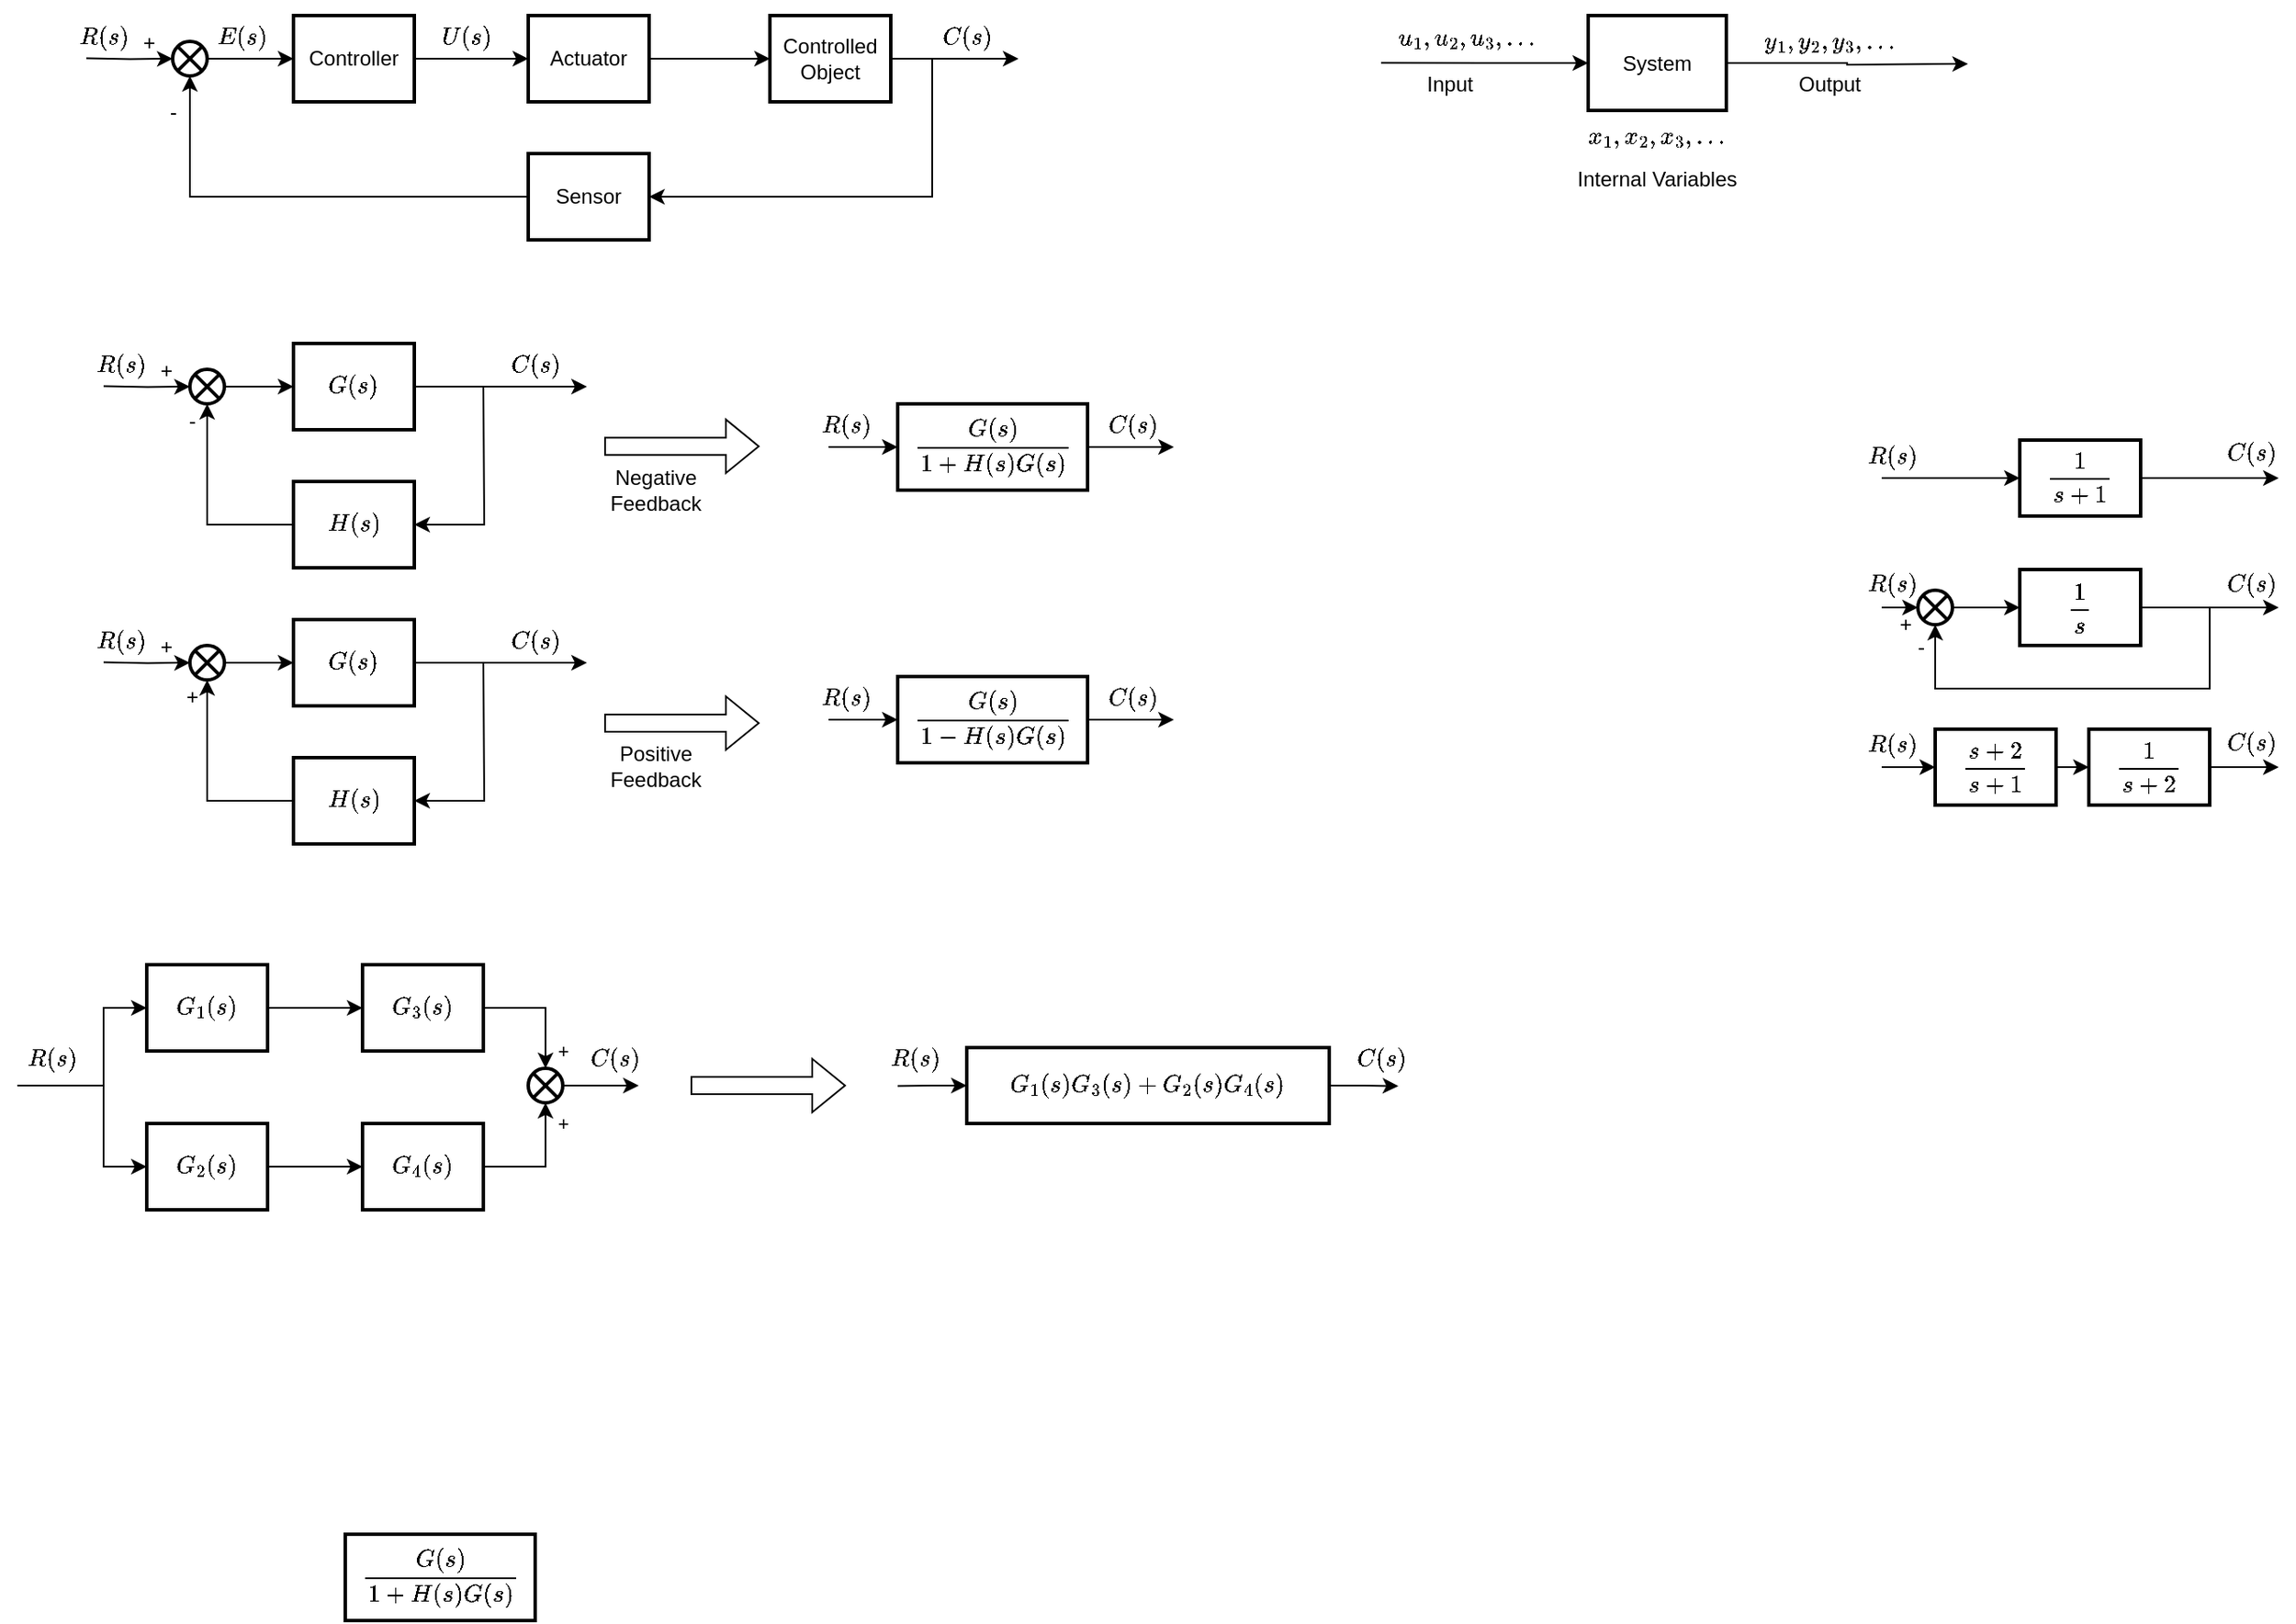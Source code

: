 <mxfile version="24.7.17">
  <diagram name="Page-1" id="eZozSH1ab-4q8oG6CQ6X">
    <mxGraphModel dx="724" dy="434" grid="1" gridSize="10" guides="1" tooltips="1" connect="1" arrows="1" fold="1" page="1" pageScale="1" pageWidth="827" pageHeight="1169" math="1" shadow="0">
      <root>
        <mxCell id="0" />
        <mxCell id="1" parent="0" />
        <mxCell id="UkQXaxkB9uA2EVgWh16H-10" style="edgeStyle=orthogonalEdgeStyle;rounded=0;orthogonalLoop=1;jettySize=auto;html=1;exitX=1;exitY=0.5;exitDx=0;exitDy=0;" parent="1" source="UkQXaxkB9uA2EVgWh16H-1" edge="1">
          <mxGeometry relative="1" as="geometry">
            <mxPoint x="460" y="305" as="targetPoint" />
          </mxGeometry>
        </mxCell>
        <mxCell id="UkQXaxkB9uA2EVgWh16H-1" value="$$G(s)$$" style="rounded=0;whiteSpace=wrap;html=1;strokeWidth=2;" parent="1" vertex="1">
          <mxGeometry x="290" y="280" width="70" height="50" as="geometry" />
        </mxCell>
        <mxCell id="UkQXaxkB9uA2EVgWh16H-7" style="edgeStyle=orthogonalEdgeStyle;rounded=0;orthogonalLoop=1;jettySize=auto;html=1;exitX=0;exitY=0.5;exitDx=0;exitDy=0;entryX=0.5;entryY=1;entryDx=0;entryDy=0;" parent="1" source="UkQXaxkB9uA2EVgWh16H-3" target="UkQXaxkB9uA2EVgWh16H-5" edge="1">
          <mxGeometry relative="1" as="geometry" />
        </mxCell>
        <mxCell id="UkQXaxkB9uA2EVgWh16H-8" value="-" style="edgeLabel;html=1;align=center;verticalAlign=middle;resizable=0;points=[];fontSize=12;" parent="UkQXaxkB9uA2EVgWh16H-7" vertex="1" connectable="0">
          <mxGeometry x="0.565" y="3" relative="1" as="geometry">
            <mxPoint x="-6" y="-16" as="offset" />
          </mxGeometry>
        </mxCell>
        <mxCell id="UkQXaxkB9uA2EVgWh16H-11" style="edgeStyle=orthogonalEdgeStyle;rounded=0;orthogonalLoop=1;jettySize=auto;html=1;exitX=1;exitY=0.5;exitDx=0;exitDy=0;endArrow=none;endFill=0;startArrow=classic;startFill=1;" parent="1" source="UkQXaxkB9uA2EVgWh16H-3" edge="1">
          <mxGeometry relative="1" as="geometry">
            <mxPoint x="400" y="305" as="targetPoint" />
          </mxGeometry>
        </mxCell>
        <mxCell id="UkQXaxkB9uA2EVgWh16H-3" value="$$H(s)$$" style="rounded=0;whiteSpace=wrap;html=1;strokeWidth=2;" parent="1" vertex="1">
          <mxGeometry x="290" y="360" width="70" height="50" as="geometry" />
        </mxCell>
        <mxCell id="UkQXaxkB9uA2EVgWh16H-6" style="edgeStyle=orthogonalEdgeStyle;rounded=0;orthogonalLoop=1;jettySize=auto;html=1;exitX=1;exitY=0.5;exitDx=0;exitDy=0;" parent="1" source="UkQXaxkB9uA2EVgWh16H-5" target="UkQXaxkB9uA2EVgWh16H-1" edge="1">
          <mxGeometry relative="1" as="geometry" />
        </mxCell>
        <mxCell id="UkQXaxkB9uA2EVgWh16H-5" value="" style="shape=sumEllipse;perimeter=ellipsePerimeter;whiteSpace=wrap;html=1;backgroundOutline=1;strokeWidth=2;" parent="1" vertex="1">
          <mxGeometry x="230" y="295" width="20" height="20" as="geometry" />
        </mxCell>
        <mxCell id="UkQXaxkB9uA2EVgWh16H-9" style="edgeStyle=orthogonalEdgeStyle;rounded=0;orthogonalLoop=1;jettySize=auto;html=1;exitX=1;exitY=0.5;exitDx=0;exitDy=0;entryX=0;entryY=0.5;entryDx=0;entryDy=0;" parent="1" target="UkQXaxkB9uA2EVgWh16H-5" edge="1">
          <mxGeometry relative="1" as="geometry">
            <mxPoint x="180" y="304.71" as="sourcePoint" />
            <mxPoint x="220" y="304.71" as="targetPoint" />
          </mxGeometry>
        </mxCell>
        <mxCell id="UkQXaxkB9uA2EVgWh16H-16" value="&lt;font style=&quot;font-size: 12px;&quot;&gt;+&lt;/font&gt;" style="edgeLabel;html=1;align=center;verticalAlign=middle;resizable=0;points=[];" parent="UkQXaxkB9uA2EVgWh16H-9" vertex="1" connectable="0">
          <mxGeometry x="-0.041" y="1" relative="1" as="geometry">
            <mxPoint x="12" y="-8" as="offset" />
          </mxGeometry>
        </mxCell>
        <mxCell id="UkQXaxkB9uA2EVgWh16H-17" style="edgeStyle=orthogonalEdgeStyle;rounded=0;orthogonalLoop=1;jettySize=auto;html=1;exitX=1;exitY=0.5;exitDx=0;exitDy=0;" parent="1" source="UkQXaxkB9uA2EVgWh16H-18" edge="1">
          <mxGeometry relative="1" as="geometry">
            <mxPoint x="460" y="465" as="targetPoint" />
          </mxGeometry>
        </mxCell>
        <mxCell id="UkQXaxkB9uA2EVgWh16H-18" value="$$G(s)$$" style="rounded=0;whiteSpace=wrap;html=1;strokeWidth=2;" parent="1" vertex="1">
          <mxGeometry x="290" y="440" width="70" height="50" as="geometry" />
        </mxCell>
        <mxCell id="UkQXaxkB9uA2EVgWh16H-19" style="edgeStyle=orthogonalEdgeStyle;rounded=0;orthogonalLoop=1;jettySize=auto;html=1;exitX=0;exitY=0.5;exitDx=0;exitDy=0;entryX=0.5;entryY=1;entryDx=0;entryDy=0;" parent="1" source="UkQXaxkB9uA2EVgWh16H-22" target="UkQXaxkB9uA2EVgWh16H-24" edge="1">
          <mxGeometry relative="1" as="geometry" />
        </mxCell>
        <mxCell id="UkQXaxkB9uA2EVgWh16H-20" value="+" style="edgeLabel;html=1;align=center;verticalAlign=middle;resizable=0;points=[];fontSize=12;" parent="UkQXaxkB9uA2EVgWh16H-19" vertex="1" connectable="0">
          <mxGeometry x="0.565" y="3" relative="1" as="geometry">
            <mxPoint x="-6" y="-16" as="offset" />
          </mxGeometry>
        </mxCell>
        <mxCell id="UkQXaxkB9uA2EVgWh16H-21" style="edgeStyle=orthogonalEdgeStyle;rounded=0;orthogonalLoop=1;jettySize=auto;html=1;exitX=1;exitY=0.5;exitDx=0;exitDy=0;endArrow=none;endFill=0;startArrow=classic;startFill=1;" parent="1" source="UkQXaxkB9uA2EVgWh16H-22" edge="1">
          <mxGeometry relative="1" as="geometry">
            <mxPoint x="400" y="465" as="targetPoint" />
          </mxGeometry>
        </mxCell>
        <mxCell id="UkQXaxkB9uA2EVgWh16H-22" value="$$H(s)$$" style="rounded=0;whiteSpace=wrap;html=1;strokeWidth=2;" parent="1" vertex="1">
          <mxGeometry x="290" y="520" width="70" height="50" as="geometry" />
        </mxCell>
        <mxCell id="UkQXaxkB9uA2EVgWh16H-23" style="edgeStyle=orthogonalEdgeStyle;rounded=0;orthogonalLoop=1;jettySize=auto;html=1;exitX=1;exitY=0.5;exitDx=0;exitDy=0;" parent="1" source="UkQXaxkB9uA2EVgWh16H-24" target="UkQXaxkB9uA2EVgWh16H-18" edge="1">
          <mxGeometry relative="1" as="geometry" />
        </mxCell>
        <mxCell id="UkQXaxkB9uA2EVgWh16H-24" value="" style="shape=sumEllipse;perimeter=ellipsePerimeter;whiteSpace=wrap;html=1;backgroundOutline=1;strokeWidth=2;" parent="1" vertex="1">
          <mxGeometry x="230" y="455" width="20" height="20" as="geometry" />
        </mxCell>
        <mxCell id="UkQXaxkB9uA2EVgWh16H-25" style="edgeStyle=orthogonalEdgeStyle;rounded=0;orthogonalLoop=1;jettySize=auto;html=1;exitX=1;exitY=0.5;exitDx=0;exitDy=0;entryX=0;entryY=0.5;entryDx=0;entryDy=0;" parent="1" target="UkQXaxkB9uA2EVgWh16H-24" edge="1">
          <mxGeometry relative="1" as="geometry">
            <mxPoint x="180" y="464.71" as="sourcePoint" />
            <mxPoint x="220" y="464.71" as="targetPoint" />
          </mxGeometry>
        </mxCell>
        <mxCell id="UkQXaxkB9uA2EVgWh16H-26" value="&lt;font style=&quot;font-size: 12px;&quot;&gt;+&lt;/font&gt;" style="edgeLabel;html=1;align=center;verticalAlign=middle;resizable=0;points=[];" parent="UkQXaxkB9uA2EVgWh16H-25" vertex="1" connectable="0">
          <mxGeometry x="-0.041" y="1" relative="1" as="geometry">
            <mxPoint x="12" y="-8" as="offset" />
          </mxGeometry>
        </mxCell>
        <mxCell id="UkQXaxkB9uA2EVgWh16H-27" value="" style="shape=flexArrow;endArrow=classic;html=1;rounded=0;" parent="1" edge="1">
          <mxGeometry width="50" height="50" relative="1" as="geometry">
            <mxPoint x="470" y="339.58" as="sourcePoint" />
            <mxPoint x="560" y="339.58" as="targetPoint" />
          </mxGeometry>
        </mxCell>
        <mxCell id="UkQXaxkB9uA2EVgWh16H-28" style="edgeStyle=orthogonalEdgeStyle;rounded=0;orthogonalLoop=1;jettySize=auto;html=1;exitX=1;exitY=0.5;exitDx=0;exitDy=0;" parent="1" edge="1">
          <mxGeometry relative="1" as="geometry">
            <mxPoint x="800" y="340" as="targetPoint" />
            <mxPoint x="750" y="340" as="sourcePoint" />
          </mxGeometry>
        </mxCell>
        <mxCell id="UkQXaxkB9uA2EVgWh16H-48" value="" style="shape=flexArrow;endArrow=classic;html=1;rounded=0;" parent="1" edge="1">
          <mxGeometry width="50" height="50" relative="1" as="geometry">
            <mxPoint x="470" y="500" as="sourcePoint" />
            <mxPoint x="560" y="500" as="targetPoint" />
          </mxGeometry>
        </mxCell>
        <mxCell id="UkQXaxkB9uA2EVgWh16H-62" style="edgeStyle=orthogonalEdgeStyle;rounded=0;orthogonalLoop=1;jettySize=auto;html=1;exitX=1;exitY=0.5;exitDx=0;exitDy=0;entryX=0;entryY=0.5;entryDx=0;entryDy=0;" parent="1" source="UkQXaxkB9uA2EVgWh16H-50" target="UkQXaxkB9uA2EVgWh16H-59" edge="1">
          <mxGeometry relative="1" as="geometry">
            <mxPoint x="376" y="115" as="sourcePoint" />
          </mxGeometry>
        </mxCell>
        <mxCell id="UkQXaxkB9uA2EVgWh16H-50" value="Controller" style="rounded=0;whiteSpace=wrap;html=1;strokeWidth=2;" parent="1" vertex="1">
          <mxGeometry x="290" y="90" width="70" height="50" as="geometry" />
        </mxCell>
        <mxCell id="UkQXaxkB9uA2EVgWh16H-51" style="edgeStyle=orthogonalEdgeStyle;rounded=0;orthogonalLoop=1;jettySize=auto;html=1;exitX=0;exitY=0.5;exitDx=0;exitDy=0;entryX=0.5;entryY=1;entryDx=0;entryDy=0;" parent="1" source="UkQXaxkB9uA2EVgWh16H-54" target="UkQXaxkB9uA2EVgWh16H-56" edge="1">
          <mxGeometry relative="1" as="geometry" />
        </mxCell>
        <mxCell id="UkQXaxkB9uA2EVgWh16H-52" value="-" style="edgeLabel;html=1;align=center;verticalAlign=middle;resizable=0;points=[];fontSize=12;" parent="UkQXaxkB9uA2EVgWh16H-51" vertex="1" connectable="0">
          <mxGeometry x="0.565" y="3" relative="1" as="geometry">
            <mxPoint x="-7" y="-37" as="offset" />
          </mxGeometry>
        </mxCell>
        <mxCell id="UkQXaxkB9uA2EVgWh16H-66" style="edgeStyle=orthogonalEdgeStyle;rounded=0;orthogonalLoop=1;jettySize=auto;html=1;exitX=1;exitY=0.5;exitDx=0;exitDy=0;entryX=1;entryY=0.5;entryDx=0;entryDy=0;endArrow=none;endFill=0;startArrow=classic;startFill=1;" parent="1" source="UkQXaxkB9uA2EVgWh16H-54" target="UkQXaxkB9uA2EVgWh16H-60" edge="1">
          <mxGeometry relative="1" as="geometry">
            <Array as="points">
              <mxPoint x="660" y="195" />
              <mxPoint x="660" y="115" />
            </Array>
          </mxGeometry>
        </mxCell>
        <mxCell id="UkQXaxkB9uA2EVgWh16H-54" value="Sensor" style="rounded=0;whiteSpace=wrap;html=1;strokeWidth=2;" parent="1" vertex="1">
          <mxGeometry x="426" y="170" width="70" height="50" as="geometry" />
        </mxCell>
        <mxCell id="UkQXaxkB9uA2EVgWh16H-55" style="edgeStyle=orthogonalEdgeStyle;rounded=0;orthogonalLoop=1;jettySize=auto;html=1;exitX=1;exitY=0.5;exitDx=0;exitDy=0;" parent="1" source="UkQXaxkB9uA2EVgWh16H-56" target="UkQXaxkB9uA2EVgWh16H-50" edge="1">
          <mxGeometry relative="1" as="geometry" />
        </mxCell>
        <mxCell id="UkQXaxkB9uA2EVgWh16H-56" value="" style="shape=sumEllipse;perimeter=ellipsePerimeter;whiteSpace=wrap;html=1;backgroundOutline=1;strokeWidth=2;" parent="1" vertex="1">
          <mxGeometry x="220" y="105" width="20" height="20" as="geometry" />
        </mxCell>
        <mxCell id="UkQXaxkB9uA2EVgWh16H-57" style="edgeStyle=orthogonalEdgeStyle;rounded=0;orthogonalLoop=1;jettySize=auto;html=1;exitX=1;exitY=0.5;exitDx=0;exitDy=0;entryX=0;entryY=0.5;entryDx=0;entryDy=0;" parent="1" target="UkQXaxkB9uA2EVgWh16H-56" edge="1">
          <mxGeometry relative="1" as="geometry">
            <mxPoint x="170" y="114.71" as="sourcePoint" />
            <mxPoint x="210" y="114.71" as="targetPoint" />
          </mxGeometry>
        </mxCell>
        <mxCell id="UkQXaxkB9uA2EVgWh16H-58" value="&lt;font style=&quot;font-size: 12px;&quot;&gt;+&lt;/font&gt;" style="edgeLabel;html=1;align=center;verticalAlign=middle;resizable=0;points=[];" parent="UkQXaxkB9uA2EVgWh16H-57" vertex="1" connectable="0">
          <mxGeometry x="-0.041" y="1" relative="1" as="geometry">
            <mxPoint x="12" y="-8" as="offset" />
          </mxGeometry>
        </mxCell>
        <mxCell id="UkQXaxkB9uA2EVgWh16H-63" style="edgeStyle=orthogonalEdgeStyle;rounded=0;orthogonalLoop=1;jettySize=auto;html=1;exitX=1;exitY=0.5;exitDx=0;exitDy=0;entryX=0;entryY=0.5;entryDx=0;entryDy=0;" parent="1" source="UkQXaxkB9uA2EVgWh16H-59" target="UkQXaxkB9uA2EVgWh16H-60" edge="1">
          <mxGeometry relative="1" as="geometry" />
        </mxCell>
        <mxCell id="UkQXaxkB9uA2EVgWh16H-59" value="Actuator" style="rounded=0;whiteSpace=wrap;html=1;strokeWidth=2;" parent="1" vertex="1">
          <mxGeometry x="426" y="90" width="70" height="50" as="geometry" />
        </mxCell>
        <mxCell id="UkQXaxkB9uA2EVgWh16H-67" style="edgeStyle=orthogonalEdgeStyle;rounded=0;orthogonalLoop=1;jettySize=auto;html=1;exitX=1;exitY=0.5;exitDx=0;exitDy=0;" parent="1" source="UkQXaxkB9uA2EVgWh16H-60" edge="1">
          <mxGeometry relative="1" as="geometry">
            <mxPoint x="710" y="115" as="targetPoint" />
          </mxGeometry>
        </mxCell>
        <mxCell id="UkQXaxkB9uA2EVgWh16H-60" value="Controlled Object" style="rounded=0;whiteSpace=wrap;html=1;strokeWidth=2;" parent="1" vertex="1">
          <mxGeometry x="566" y="90" width="70" height="50" as="geometry" />
        </mxCell>
        <mxCell id="UkQXaxkB9uA2EVgWh16H-68" value="$$R(s)$$" style="text;html=1;align=center;verticalAlign=middle;whiteSpace=wrap;rounded=0;" parent="1" vertex="1">
          <mxGeometry x="150" y="88" width="60" height="30" as="geometry" />
        </mxCell>
        <mxCell id="UkQXaxkB9uA2EVgWh16H-69" value="$$C(s)$$" style="text;html=1;align=center;verticalAlign=middle;whiteSpace=wrap;rounded=0;" parent="1" vertex="1">
          <mxGeometry x="650" y="88" width="60" height="30" as="geometry" />
        </mxCell>
        <mxCell id="UkQXaxkB9uA2EVgWh16H-70" value="$$U(s)$$" style="text;html=1;align=center;verticalAlign=middle;whiteSpace=wrap;rounded=0;" parent="1" vertex="1">
          <mxGeometry x="360" y="88" width="60" height="30" as="geometry" />
        </mxCell>
        <mxCell id="UkQXaxkB9uA2EVgWh16H-71" value="$$E(s)$$" style="text;html=1;align=center;verticalAlign=middle;whiteSpace=wrap;rounded=0;" parent="1" vertex="1">
          <mxGeometry x="230" y="88" width="60" height="30" as="geometry" />
        </mxCell>
        <mxCell id="UkQXaxkB9uA2EVgWh16H-73" style="edgeStyle=orthogonalEdgeStyle;rounded=0;orthogonalLoop=1;jettySize=auto;html=1;exitX=0;exitY=0.5;exitDx=0;exitDy=0;strokeWidth=1;endArrow=none;endFill=0;startArrow=classic;startFill=1;" parent="1" source="UkQXaxkB9uA2EVgWh16H-72" edge="1">
          <mxGeometry relative="1" as="geometry">
            <mxPoint x="600" y="340" as="targetPoint" />
          </mxGeometry>
        </mxCell>
        <mxCell id="UkQXaxkB9uA2EVgWh16H-72" value="$$\frac{G(s)}{1+H(s)G(s)}$$" style="rounded=0;whiteSpace=wrap;html=1;strokeWidth=2;" parent="1" vertex="1">
          <mxGeometry x="640" y="315" width="110" height="50" as="geometry" />
        </mxCell>
        <mxCell id="UkQXaxkB9uA2EVgWh16H-74" value="$$R(s)$$" style="text;html=1;align=center;verticalAlign=middle;whiteSpace=wrap;rounded=0;" parent="1" vertex="1">
          <mxGeometry x="160" y="278" width="60" height="30" as="geometry" />
        </mxCell>
        <mxCell id="UkQXaxkB9uA2EVgWh16H-75" value="$$R(s)$$" style="text;html=1;align=center;verticalAlign=middle;whiteSpace=wrap;rounded=0;" parent="1" vertex="1">
          <mxGeometry x="160" y="438" width="60" height="30" as="geometry" />
        </mxCell>
        <mxCell id="UkQXaxkB9uA2EVgWh16H-76" value="$$C(s)$$" style="text;html=1;align=center;verticalAlign=middle;whiteSpace=wrap;rounded=0;" parent="1" vertex="1">
          <mxGeometry x="400" y="278" width="60" height="30" as="geometry" />
        </mxCell>
        <mxCell id="UkQXaxkB9uA2EVgWh16H-77" value="$$C(s)$$" style="text;html=1;align=center;verticalAlign=middle;whiteSpace=wrap;rounded=0;" parent="1" vertex="1">
          <mxGeometry x="400" y="438" width="60" height="30" as="geometry" />
        </mxCell>
        <mxCell id="UkQXaxkB9uA2EVgWh16H-78" value="$$R(s)$$" style="text;html=1;align=center;verticalAlign=middle;whiteSpace=wrap;rounded=0;" parent="1" vertex="1">
          <mxGeometry x="580" y="313" width="60" height="30" as="geometry" />
        </mxCell>
        <mxCell id="UkQXaxkB9uA2EVgWh16H-79" value="$$C(s)$$" style="text;html=1;align=center;verticalAlign=middle;whiteSpace=wrap;rounded=0;" parent="1" vertex="1">
          <mxGeometry x="746" y="313" width="60" height="30" as="geometry" />
        </mxCell>
        <mxCell id="UkQXaxkB9uA2EVgWh16H-80" style="edgeStyle=orthogonalEdgeStyle;rounded=0;orthogonalLoop=1;jettySize=auto;html=1;exitX=1;exitY=0.5;exitDx=0;exitDy=0;" parent="1" edge="1">
          <mxGeometry relative="1" as="geometry">
            <mxPoint x="800" y="498" as="targetPoint" />
            <mxPoint x="750" y="498" as="sourcePoint" />
          </mxGeometry>
        </mxCell>
        <mxCell id="UkQXaxkB9uA2EVgWh16H-81" style="edgeStyle=orthogonalEdgeStyle;rounded=0;orthogonalLoop=1;jettySize=auto;html=1;exitX=0;exitY=0.5;exitDx=0;exitDy=0;strokeWidth=1;endArrow=none;endFill=0;startArrow=classic;startFill=1;" parent="1" source="UkQXaxkB9uA2EVgWh16H-82" edge="1">
          <mxGeometry relative="1" as="geometry">
            <mxPoint x="600" y="498" as="targetPoint" />
          </mxGeometry>
        </mxCell>
        <mxCell id="UkQXaxkB9uA2EVgWh16H-82" value="$$\frac{G(s)}{1-H(s)G(s)}$$" style="rounded=0;whiteSpace=wrap;html=1;strokeWidth=2;" parent="1" vertex="1">
          <mxGeometry x="640" y="473" width="110" height="50" as="geometry" />
        </mxCell>
        <mxCell id="UkQXaxkB9uA2EVgWh16H-83" value="$$R(s)$$" style="text;html=1;align=center;verticalAlign=middle;whiteSpace=wrap;rounded=0;" parent="1" vertex="1">
          <mxGeometry x="580" y="471" width="60" height="30" as="geometry" />
        </mxCell>
        <mxCell id="UkQXaxkB9uA2EVgWh16H-84" value="$$C(s)$$" style="text;html=1;align=center;verticalAlign=middle;whiteSpace=wrap;rounded=0;" parent="1" vertex="1">
          <mxGeometry x="746" y="471" width="60" height="30" as="geometry" />
        </mxCell>
        <mxCell id="UkQXaxkB9uA2EVgWh16H-85" value="Negative Feedback" style="text;html=1;align=center;verticalAlign=middle;whiteSpace=wrap;rounded=0;" parent="1" vertex="1">
          <mxGeometry x="470" y="350" width="60" height="30" as="geometry" />
        </mxCell>
        <mxCell id="UkQXaxkB9uA2EVgWh16H-87" value="Positive Feedback" style="text;html=1;align=center;verticalAlign=middle;whiteSpace=wrap;rounded=0;" parent="1" vertex="1">
          <mxGeometry x="470" y="510" width="60" height="30" as="geometry" />
        </mxCell>
        <mxCell id="UkQXaxkB9uA2EVgWh16H-147" style="edgeStyle=orthogonalEdgeStyle;rounded=0;orthogonalLoop=1;jettySize=auto;html=1;exitX=1;exitY=0.5;exitDx=0;exitDy=0;entryX=0.5;entryY=1;entryDx=0;entryDy=0;" parent="1" source="UkQXaxkB9uA2EVgWh16H-128" target="UkQXaxkB9uA2EVgWh16H-144" edge="1">
          <mxGeometry relative="1" as="geometry" />
        </mxCell>
        <mxCell id="UkQXaxkB9uA2EVgWh16H-128" value="$$G_4(s)$$" style="rounded=0;whiteSpace=wrap;html=1;strokeWidth=2;" parent="1" vertex="1">
          <mxGeometry x="330" y="732" width="70" height="50" as="geometry" />
        </mxCell>
        <mxCell id="UkQXaxkB9uA2EVgWh16H-134" value="$$R(s)$$" style="text;html=1;align=center;verticalAlign=middle;whiteSpace=wrap;rounded=0;" parent="1" vertex="1">
          <mxGeometry x="120" y="680" width="60" height="30" as="geometry" />
        </mxCell>
        <mxCell id="UkQXaxkB9uA2EVgWh16H-135" value="$$C(s)$$" style="text;html=1;align=center;verticalAlign=middle;whiteSpace=wrap;rounded=0;" parent="1" vertex="1">
          <mxGeometry x="446" y="680" width="60" height="30" as="geometry" />
        </mxCell>
        <mxCell id="UkQXaxkB9uA2EVgWh16H-141" style="edgeStyle=orthogonalEdgeStyle;rounded=0;orthogonalLoop=1;jettySize=auto;html=1;exitX=0;exitY=0.5;exitDx=0;exitDy=0;entryX=0;entryY=0.5;entryDx=0;entryDy=0;startArrow=classic;startFill=1;" parent="1" source="UkQXaxkB9uA2EVgWh16H-136" target="UkQXaxkB9uA2EVgWh16H-138" edge="1">
          <mxGeometry relative="1" as="geometry">
            <Array as="points">
              <mxPoint x="180" y="665" />
              <mxPoint x="180" y="757" />
            </Array>
          </mxGeometry>
        </mxCell>
        <mxCell id="UkQXaxkB9uA2EVgWh16H-142" style="edgeStyle=orthogonalEdgeStyle;rounded=0;orthogonalLoop=1;jettySize=auto;html=1;exitX=1;exitY=0.5;exitDx=0;exitDy=0;entryX=0;entryY=0.5;entryDx=0;entryDy=0;" parent="1" source="UkQXaxkB9uA2EVgWh16H-136" target="UkQXaxkB9uA2EVgWh16H-137" edge="1">
          <mxGeometry relative="1" as="geometry" />
        </mxCell>
        <mxCell id="UkQXaxkB9uA2EVgWh16H-136" value="$$G_1(s)$$" style="rounded=0;whiteSpace=wrap;html=1;strokeWidth=2;" parent="1" vertex="1">
          <mxGeometry x="205" y="640" width="70" height="50" as="geometry" />
        </mxCell>
        <mxCell id="UkQXaxkB9uA2EVgWh16H-146" style="edgeStyle=orthogonalEdgeStyle;rounded=0;orthogonalLoop=1;jettySize=auto;html=1;exitX=1;exitY=0.5;exitDx=0;exitDy=0;entryX=0.5;entryY=0;entryDx=0;entryDy=0;" parent="1" source="UkQXaxkB9uA2EVgWh16H-137" target="UkQXaxkB9uA2EVgWh16H-144" edge="1">
          <mxGeometry relative="1" as="geometry" />
        </mxCell>
        <mxCell id="UkQXaxkB9uA2EVgWh16H-148" value="+" style="edgeLabel;html=1;align=center;verticalAlign=middle;resizable=0;points=[];" parent="UkQXaxkB9uA2EVgWh16H-146" vertex="1" connectable="0">
          <mxGeometry x="0.563" y="-1" relative="1" as="geometry">
            <mxPoint x="11" y="5" as="offset" />
          </mxGeometry>
        </mxCell>
        <mxCell id="UkQXaxkB9uA2EVgWh16H-137" value="$$G_3(s)$$" style="rounded=0;whiteSpace=wrap;html=1;strokeWidth=2;" parent="1" vertex="1">
          <mxGeometry x="330" y="640" width="70" height="50" as="geometry" />
        </mxCell>
        <mxCell id="UkQXaxkB9uA2EVgWh16H-143" style="edgeStyle=orthogonalEdgeStyle;rounded=0;orthogonalLoop=1;jettySize=auto;html=1;exitX=1;exitY=0.5;exitDx=0;exitDy=0;entryX=0;entryY=0.5;entryDx=0;entryDy=0;" parent="1" source="UkQXaxkB9uA2EVgWh16H-138" target="UkQXaxkB9uA2EVgWh16H-128" edge="1">
          <mxGeometry relative="1" as="geometry" />
        </mxCell>
        <mxCell id="UkQXaxkB9uA2EVgWh16H-138" value="$$G_2(s)$$" style="rounded=0;whiteSpace=wrap;html=1;strokeWidth=2;" parent="1" vertex="1">
          <mxGeometry x="205" y="732" width="70" height="50" as="geometry" />
        </mxCell>
        <mxCell id="UkQXaxkB9uA2EVgWh16H-140" value="" style="endArrow=none;html=1;rounded=0;endFill=0;" parent="1" edge="1">
          <mxGeometry width="50" height="50" relative="1" as="geometry">
            <mxPoint x="130" y="710" as="sourcePoint" />
            <mxPoint x="180" y="710" as="targetPoint" />
          </mxGeometry>
        </mxCell>
        <mxCell id="UkQXaxkB9uA2EVgWh16H-150" style="edgeStyle=orthogonalEdgeStyle;rounded=0;orthogonalLoop=1;jettySize=auto;html=1;exitX=1;exitY=0.5;exitDx=0;exitDy=0;" parent="1" source="UkQXaxkB9uA2EVgWh16H-144" edge="1">
          <mxGeometry relative="1" as="geometry">
            <mxPoint x="490" y="710" as="targetPoint" />
          </mxGeometry>
        </mxCell>
        <mxCell id="UkQXaxkB9uA2EVgWh16H-144" value="" style="shape=sumEllipse;perimeter=ellipsePerimeter;whiteSpace=wrap;html=1;backgroundOutline=1;strokeWidth=2;" parent="1" vertex="1">
          <mxGeometry x="426" y="700" width="20" height="20" as="geometry" />
        </mxCell>
        <mxCell id="UkQXaxkB9uA2EVgWh16H-149" value="+" style="edgeLabel;html=1;align=center;verticalAlign=middle;resizable=0;points=[];" parent="1" vertex="1" connectable="0">
          <mxGeometry x="446" y="731.998" as="geometry" />
        </mxCell>
        <mxCell id="UkQXaxkB9uA2EVgWh16H-152" value="" style="shape=flexArrow;endArrow=classic;html=1;rounded=0;" parent="1" edge="1">
          <mxGeometry width="50" height="50" relative="1" as="geometry">
            <mxPoint x="520" y="710" as="sourcePoint" />
            <mxPoint x="610" y="710" as="targetPoint" />
          </mxGeometry>
        </mxCell>
        <mxCell id="UkQXaxkB9uA2EVgWh16H-159" style="edgeStyle=orthogonalEdgeStyle;rounded=0;orthogonalLoop=1;jettySize=auto;html=1;exitX=0;exitY=0.5;exitDx=0;exitDy=0;endArrow=none;endFill=0;startArrow=classic;startFill=1;" parent="1" source="UkQXaxkB9uA2EVgWh16H-155" edge="1">
          <mxGeometry relative="1" as="geometry">
            <mxPoint x="640" y="710.286" as="targetPoint" />
          </mxGeometry>
        </mxCell>
        <mxCell id="UkQXaxkB9uA2EVgWh16H-160" style="edgeStyle=orthogonalEdgeStyle;rounded=0;orthogonalLoop=1;jettySize=auto;html=1;exitX=1;exitY=0.5;exitDx=0;exitDy=0;" parent="1" source="UkQXaxkB9uA2EVgWh16H-155" edge="1">
          <mxGeometry relative="1" as="geometry">
            <mxPoint x="930" y="710.286" as="targetPoint" />
          </mxGeometry>
        </mxCell>
        <mxCell id="UkQXaxkB9uA2EVgWh16H-155" value="$$G_1(s)G_3(s)+G_2(s)G_4(s)$$" style="rounded=0;whiteSpace=wrap;html=1;strokeWidth=2;" parent="1" vertex="1">
          <mxGeometry x="680" y="688" width="210" height="44" as="geometry" />
        </mxCell>
        <mxCell id="UkQXaxkB9uA2EVgWh16H-156" value="$$R(s)$$" style="text;html=1;align=center;verticalAlign=middle;whiteSpace=wrap;rounded=0;" parent="1" vertex="1">
          <mxGeometry x="620" y="680" width="60" height="30" as="geometry" />
        </mxCell>
        <mxCell id="UkQXaxkB9uA2EVgWh16H-157" value="$$C(s)$$" style="text;html=1;align=center;verticalAlign=middle;whiteSpace=wrap;rounded=0;" parent="1" vertex="1">
          <mxGeometry x="890" y="680" width="60" height="30" as="geometry" />
        </mxCell>
        <mxCell id="rGhkcVkYmC_GaPmJTlCG-3" style="edgeStyle=orthogonalEdgeStyle;rounded=0;orthogonalLoop=1;jettySize=auto;html=1;exitX=0;exitY=0.5;exitDx=0;exitDy=0;endArrow=none;endFill=0;startArrow=classic;startFill=1;" parent="1" source="rGhkcVkYmC_GaPmJTlCG-1" edge="1">
          <mxGeometry relative="1" as="geometry">
            <mxPoint x="920" y="117.357" as="targetPoint" />
            <mxPoint x="990" y="117.16" as="sourcePoint" />
          </mxGeometry>
        </mxCell>
        <mxCell id="rGhkcVkYmC_GaPmJTlCG-4" style="edgeStyle=orthogonalEdgeStyle;rounded=0;orthogonalLoop=1;jettySize=auto;html=1;exitX=1;exitY=0.5;exitDx=0;exitDy=0;" parent="1" source="rGhkcVkYmC_GaPmJTlCG-1" edge="1">
          <mxGeometry relative="1" as="geometry">
            <mxPoint x="1260" y="118" as="targetPoint" />
          </mxGeometry>
        </mxCell>
        <mxCell id="rGhkcVkYmC_GaPmJTlCG-1" value="System" style="rounded=0;whiteSpace=wrap;html=1;strokeWidth=2;" parent="1" vertex="1">
          <mxGeometry x="1040" y="90" width="80" height="55" as="geometry" />
        </mxCell>
        <mxCell id="rGhkcVkYmC_GaPmJTlCG-6" value="$$u_1, u_2, u_3,...$$" style="text;html=1;align=center;verticalAlign=middle;whiteSpace=wrap;rounded=0;" parent="1" vertex="1">
          <mxGeometry x="940" y="88" width="60" height="30" as="geometry" />
        </mxCell>
        <mxCell id="rGhkcVkYmC_GaPmJTlCG-8" value="$$y_1, y_2, y_3,...$$" style="text;html=1;align=center;verticalAlign=middle;whiteSpace=wrap;rounded=0;" parent="1" vertex="1">
          <mxGeometry x="1150" y="90" width="60" height="30" as="geometry" />
        </mxCell>
        <mxCell id="rGhkcVkYmC_GaPmJTlCG-9" value="$$x_1, x_2, x_3,...$$" style="text;html=1;align=center;verticalAlign=middle;whiteSpace=wrap;rounded=0;" parent="1" vertex="1">
          <mxGeometry x="1050" y="145" width="60" height="30" as="geometry" />
        </mxCell>
        <mxCell id="rGhkcVkYmC_GaPmJTlCG-10" value="Input" style="text;html=1;align=center;verticalAlign=middle;whiteSpace=wrap;rounded=0;" parent="1" vertex="1">
          <mxGeometry x="930" y="115" width="60" height="30" as="geometry" />
        </mxCell>
        <mxCell id="rGhkcVkYmC_GaPmJTlCG-11" value="Output" style="text;html=1;align=center;verticalAlign=middle;whiteSpace=wrap;rounded=0;" parent="1" vertex="1">
          <mxGeometry x="1150" y="115" width="60" height="30" as="geometry" />
        </mxCell>
        <mxCell id="rGhkcVkYmC_GaPmJTlCG-12" value="Internal Variables" style="text;html=1;align=center;verticalAlign=middle;whiteSpace=wrap;rounded=0;" parent="1" vertex="1">
          <mxGeometry x="1020" y="170" width="120" height="30" as="geometry" />
        </mxCell>
        <mxCell id="UHg4t45gdsU3CZebJ4l6-1" value="$$\frac{G(s)}{1+H(s)G(s)}$$" style="rounded=0;whiteSpace=wrap;html=1;strokeWidth=2;" vertex="1" parent="1">
          <mxGeometry x="320" y="970" width="110" height="50" as="geometry" />
        </mxCell>
        <mxCell id="UHg4t45gdsU3CZebJ4l6-5" style="edgeStyle=orthogonalEdgeStyle;rounded=0;orthogonalLoop=1;jettySize=auto;html=1;exitX=1;exitY=0.5;exitDx=0;exitDy=0;" edge="1" parent="1" source="UHg4t45gdsU3CZebJ4l6-2">
          <mxGeometry relative="1" as="geometry">
            <mxPoint x="1440" y="358" as="targetPoint" />
          </mxGeometry>
        </mxCell>
        <mxCell id="UHg4t45gdsU3CZebJ4l6-8" style="edgeStyle=orthogonalEdgeStyle;rounded=0;orthogonalLoop=1;jettySize=auto;html=1;exitX=0;exitY=0.5;exitDx=0;exitDy=0;endArrow=none;endFill=0;startArrow=classic;startFill=1;" edge="1" parent="1" source="UHg4t45gdsU3CZebJ4l6-2">
          <mxGeometry relative="1" as="geometry">
            <mxPoint x="1210" y="358" as="targetPoint" />
          </mxGeometry>
        </mxCell>
        <mxCell id="UHg4t45gdsU3CZebJ4l6-2" value="$$\frac{1}{s+1}$$" style="rounded=0;whiteSpace=wrap;html=1;strokeWidth=2;" vertex="1" parent="1">
          <mxGeometry x="1290" y="336" width="70" height="44" as="geometry" />
        </mxCell>
        <mxCell id="UHg4t45gdsU3CZebJ4l6-9" style="edgeStyle=orthogonalEdgeStyle;rounded=0;orthogonalLoop=1;jettySize=auto;html=1;exitX=1;exitY=0.5;exitDx=0;exitDy=0;" edge="1" parent="1" source="UHg4t45gdsU3CZebJ4l6-4">
          <mxGeometry relative="1" as="geometry">
            <mxPoint x="1440" y="433" as="targetPoint" />
          </mxGeometry>
        </mxCell>
        <mxCell id="UHg4t45gdsU3CZebJ4l6-10" style="edgeStyle=orthogonalEdgeStyle;rounded=0;orthogonalLoop=1;jettySize=auto;html=1;exitX=0;exitY=0.5;exitDx=0;exitDy=0;endArrow=none;endFill=0;startArrow=classic;startFill=1;entryX=1;entryY=0.5;entryDx=0;entryDy=0;" edge="1" parent="1" source="UHg4t45gdsU3CZebJ4l6-4" target="UHg4t45gdsU3CZebJ4l6-11">
          <mxGeometry relative="1" as="geometry">
            <mxPoint x="1220" y="432.857" as="targetPoint" />
          </mxGeometry>
        </mxCell>
        <mxCell id="UHg4t45gdsU3CZebJ4l6-12" style="edgeStyle=orthogonalEdgeStyle;rounded=0;orthogonalLoop=1;jettySize=auto;html=1;exitX=1;exitY=0.5;exitDx=0;exitDy=0;entryX=0.5;entryY=1;entryDx=0;entryDy=0;" edge="1" parent="1" source="UHg4t45gdsU3CZebJ4l6-4" target="UHg4t45gdsU3CZebJ4l6-11">
          <mxGeometry relative="1" as="geometry">
            <Array as="points">
              <mxPoint x="1400" y="433" />
              <mxPoint x="1400" y="480" />
              <mxPoint x="1241" y="480" />
            </Array>
          </mxGeometry>
        </mxCell>
        <mxCell id="UHg4t45gdsU3CZebJ4l6-4" value="$$\frac{1}{s}$$" style="rounded=0;whiteSpace=wrap;html=1;strokeWidth=2;" vertex="1" parent="1">
          <mxGeometry x="1290" y="411" width="70" height="44" as="geometry" />
        </mxCell>
        <mxCell id="UHg4t45gdsU3CZebJ4l6-20" style="edgeStyle=orthogonalEdgeStyle;rounded=0;orthogonalLoop=1;jettySize=auto;html=1;exitX=1;exitY=0.5;exitDx=0;exitDy=0;entryX=0;entryY=0.5;entryDx=0;entryDy=0;" edge="1" parent="1" source="UHg4t45gdsU3CZebJ4l6-6" target="UHg4t45gdsU3CZebJ4l6-7">
          <mxGeometry relative="1" as="geometry" />
        </mxCell>
        <mxCell id="UHg4t45gdsU3CZebJ4l6-22" style="edgeStyle=orthogonalEdgeStyle;rounded=0;orthogonalLoop=1;jettySize=auto;html=1;exitX=0;exitY=0.5;exitDx=0;exitDy=0;endArrow=none;endFill=0;startArrow=classic;startFill=1;" edge="1" parent="1" source="UHg4t45gdsU3CZebJ4l6-6">
          <mxGeometry relative="1" as="geometry">
            <mxPoint x="1210" y="525.5" as="targetPoint" />
          </mxGeometry>
        </mxCell>
        <mxCell id="UHg4t45gdsU3CZebJ4l6-6" value="$$\frac{s+2}{s+1}$$" style="rounded=0;whiteSpace=wrap;html=1;strokeWidth=2;" vertex="1" parent="1">
          <mxGeometry x="1241" y="503.5" width="70" height="44" as="geometry" />
        </mxCell>
        <mxCell id="UHg4t45gdsU3CZebJ4l6-21" style="edgeStyle=orthogonalEdgeStyle;rounded=0;orthogonalLoop=1;jettySize=auto;html=1;exitX=1;exitY=0.5;exitDx=0;exitDy=0;" edge="1" parent="1" source="UHg4t45gdsU3CZebJ4l6-7">
          <mxGeometry relative="1" as="geometry">
            <mxPoint x="1440" y="525.5" as="targetPoint" />
          </mxGeometry>
        </mxCell>
        <mxCell id="UHg4t45gdsU3CZebJ4l6-7" value="$$\frac{1}{s+2}$$" style="rounded=0;whiteSpace=wrap;html=1;strokeWidth=2;" vertex="1" parent="1">
          <mxGeometry x="1330" y="503.5" width="70" height="44" as="geometry" />
        </mxCell>
        <mxCell id="UHg4t45gdsU3CZebJ4l6-13" style="edgeStyle=orthogonalEdgeStyle;rounded=0;orthogonalLoop=1;jettySize=auto;html=1;exitX=0;exitY=0.5;exitDx=0;exitDy=0;endArrow=none;endFill=0;startArrow=classic;startFill=1;" edge="1" parent="1" source="UHg4t45gdsU3CZebJ4l6-11">
          <mxGeometry relative="1" as="geometry">
            <mxPoint x="1210" y="433.2" as="targetPoint" />
          </mxGeometry>
        </mxCell>
        <mxCell id="UHg4t45gdsU3CZebJ4l6-11" value="" style="shape=sumEllipse;perimeter=ellipsePerimeter;whiteSpace=wrap;html=1;backgroundOutline=1;strokeWidth=2;" vertex="1" parent="1">
          <mxGeometry x="1231" y="423" width="20" height="20" as="geometry" />
        </mxCell>
        <mxCell id="UHg4t45gdsU3CZebJ4l6-14" value="$$R(s)$$" style="text;html=1;align=center;verticalAlign=middle;whiteSpace=wrap;rounded=0;" vertex="1" parent="1">
          <mxGeometry x="1202" y="336" width="29" height="19" as="geometry" />
        </mxCell>
        <mxCell id="UHg4t45gdsU3CZebJ4l6-15" value="$$R(s)$$" style="text;html=1;align=center;verticalAlign=middle;whiteSpace=wrap;rounded=0;" vertex="1" parent="1">
          <mxGeometry x="1202" y="410" width="29" height="19" as="geometry" />
        </mxCell>
        <mxCell id="UHg4t45gdsU3CZebJ4l6-18" value="+" style="text;html=1;align=center;verticalAlign=middle;whiteSpace=wrap;rounded=0;" vertex="1" parent="1">
          <mxGeometry x="1219" y="440" width="10" height="5" as="geometry" />
        </mxCell>
        <mxCell id="UHg4t45gdsU3CZebJ4l6-19" value="-" style="text;html=1;align=center;verticalAlign=middle;whiteSpace=wrap;rounded=0;" vertex="1" parent="1">
          <mxGeometry x="1228" y="453.5" width="10" height="5" as="geometry" />
        </mxCell>
        <mxCell id="UHg4t45gdsU3CZebJ4l6-23" value="$$R(s)$$" style="text;html=1;align=center;verticalAlign=middle;whiteSpace=wrap;rounded=0;" vertex="1" parent="1">
          <mxGeometry x="1202" y="503.5" width="29" height="19" as="geometry" />
        </mxCell>
        <mxCell id="UHg4t45gdsU3CZebJ4l6-24" value="$$C(s)$$" style="text;html=1;align=center;verticalAlign=middle;whiteSpace=wrap;rounded=0;" vertex="1" parent="1">
          <mxGeometry x="1410" y="502.5" width="29" height="19" as="geometry" />
        </mxCell>
        <mxCell id="UHg4t45gdsU3CZebJ4l6-25" value="$$C(s)$$" style="text;html=1;align=center;verticalAlign=middle;whiteSpace=wrap;rounded=0;" vertex="1" parent="1">
          <mxGeometry x="1410" y="410" width="29" height="19" as="geometry" />
        </mxCell>
        <mxCell id="UHg4t45gdsU3CZebJ4l6-26" value="$$C(s)$$" style="text;html=1;align=center;verticalAlign=middle;whiteSpace=wrap;rounded=0;" vertex="1" parent="1">
          <mxGeometry x="1410" y="334" width="29" height="19" as="geometry" />
        </mxCell>
      </root>
    </mxGraphModel>
  </diagram>
</mxfile>
